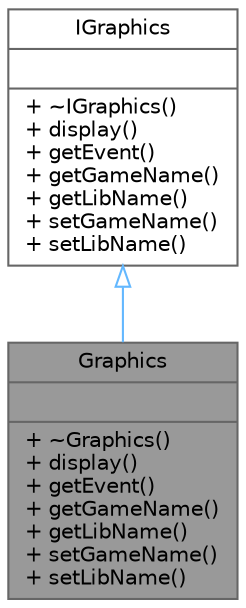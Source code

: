 digraph "Graphics"
{
 // LATEX_PDF_SIZE
  bgcolor="transparent";
  edge [fontname=Helvetica,fontsize=10,labelfontname=Helvetica,labelfontsize=10];
  node [fontname=Helvetica,fontsize=10,shape=box,height=0.2,width=0.4];
  Node1 [shape=record,label="{Graphics\n||+ ~Graphics()\l+ display()\l+ getEvent()\l+ getGameName()\l+ getLibName()\l+ setGameName()\l+ setLibName()\l}",height=0.2,width=0.4,color="gray40", fillcolor="grey60", style="filled", fontcolor="black",tooltip=" "];
  Node2 -> Node1 [dir="back",color="steelblue1",style="solid",arrowtail="onormal"];
  Node2 [shape=record,label="{IGraphics\n||+ ~IGraphics()\l+ display()\l+ getEvent()\l+ getGameName()\l+ getLibName()\l+ setGameName()\l+ setLibName()\l}",height=0.2,width=0.4,color="gray40", fillcolor="white", style="filled",URL="$classIGraphics.html",tooltip=" "];
}
